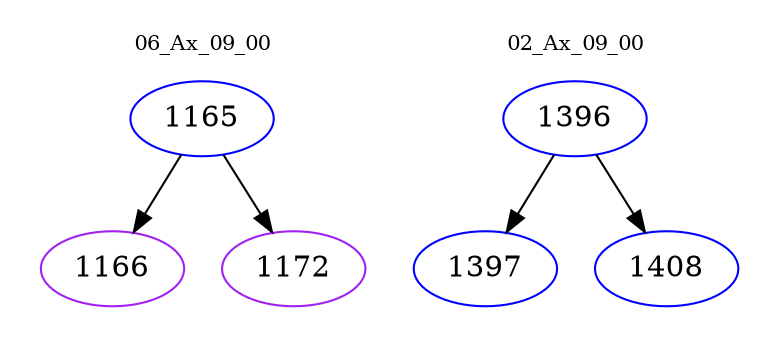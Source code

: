 digraph{
subgraph cluster_0 {
color = white
label = "06_Ax_09_00";
fontsize=10;
T0_1165 [label="1165", color="blue"]
T0_1165 -> T0_1166 [color="black"]
T0_1166 [label="1166", color="purple"]
T0_1165 -> T0_1172 [color="black"]
T0_1172 [label="1172", color="purple"]
}
subgraph cluster_1 {
color = white
label = "02_Ax_09_00";
fontsize=10;
T1_1396 [label="1396", color="blue"]
T1_1396 -> T1_1397 [color="black"]
T1_1397 [label="1397", color="blue"]
T1_1396 -> T1_1408 [color="black"]
T1_1408 [label="1408", color="blue"]
}
}
